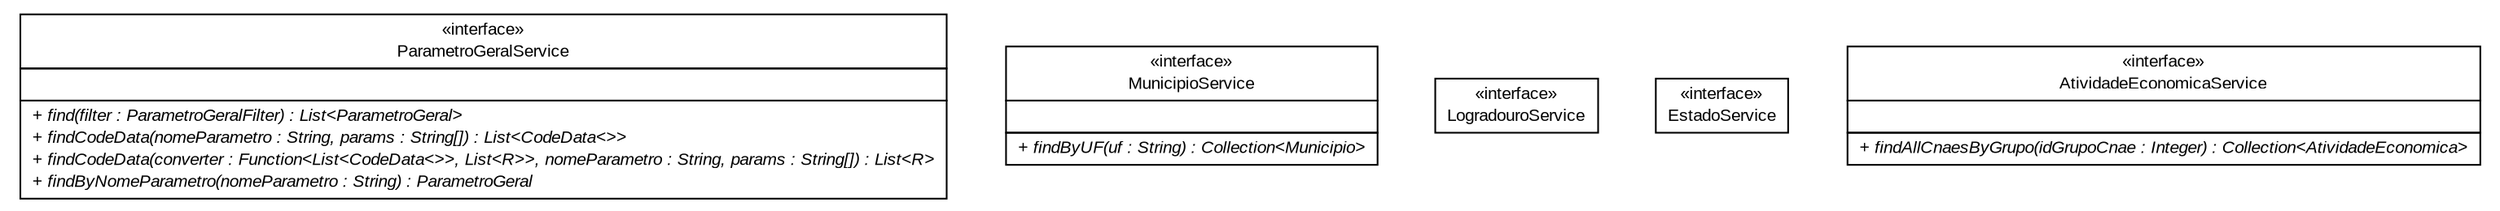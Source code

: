 #!/usr/local/bin/dot
#
# Class diagram 
# Generated by UMLGraph version R5_6 (http://www.umlgraph.org/)
#

digraph G {
	edge [fontname="arial",fontsize=10,labelfontname="arial",labelfontsize=10];
	node [fontname="arial",fontsize=10,shape=plaintext];
	nodesep=0.25;
	ranksep=0.5;
	// br.gov.to.sefaz.par.gestao.business.service.ParametroGeralService
	c68773 [label=<<table title="br.gov.to.sefaz.par.gestao.business.service.ParametroGeralService" border="0" cellborder="1" cellspacing="0" cellpadding="2" port="p" href="./ParametroGeralService.html">
		<tr><td><table border="0" cellspacing="0" cellpadding="1">
<tr><td align="center" balign="center"> &#171;interface&#187; </td></tr>
<tr><td align="center" balign="center"> ParametroGeralService </td></tr>
		</table></td></tr>
		<tr><td><table border="0" cellspacing="0" cellpadding="1">
<tr><td align="left" balign="left">  </td></tr>
		</table></td></tr>
		<tr><td><table border="0" cellspacing="0" cellpadding="1">
<tr><td align="left" balign="left"><font face="arial italic" point-size="10.0"> + find(filter : ParametroGeralFilter) : List&lt;ParametroGeral&gt; </font></td></tr>
<tr><td align="left" balign="left"><font face="arial italic" point-size="10.0"> + findCodeData(nomeParametro : String, params : String[]) : List&lt;CodeData&lt;&gt;&gt; </font></td></tr>
<tr><td align="left" balign="left"><font face="arial italic" point-size="10.0"> + findCodeData(converter : Function&lt;List&lt;CodeData&lt;&gt;&gt;, List&lt;R&gt;&gt;, nomeParametro : String, params : String[]) : List&lt;R&gt; </font></td></tr>
<tr><td align="left" balign="left"><font face="arial italic" point-size="10.0"> + findByNomeParametro(nomeParametro : String) : ParametroGeral </font></td></tr>
		</table></td></tr>
		</table>>, URL="./ParametroGeralService.html", fontname="arial", fontcolor="black", fontsize=10.0];
	// br.gov.to.sefaz.par.gestao.business.service.MunicipioService
	c68774 [label=<<table title="br.gov.to.sefaz.par.gestao.business.service.MunicipioService" border="0" cellborder="1" cellspacing="0" cellpadding="2" port="p" href="./MunicipioService.html">
		<tr><td><table border="0" cellspacing="0" cellpadding="1">
<tr><td align="center" balign="center"> &#171;interface&#187; </td></tr>
<tr><td align="center" balign="center"> MunicipioService </td></tr>
		</table></td></tr>
		<tr><td><table border="0" cellspacing="0" cellpadding="1">
<tr><td align="left" balign="left">  </td></tr>
		</table></td></tr>
		<tr><td><table border="0" cellspacing="0" cellpadding="1">
<tr><td align="left" balign="left"><font face="arial italic" point-size="10.0"> + findByUF(uf : String) : Collection&lt;Municipio&gt; </font></td></tr>
		</table></td></tr>
		</table>>, URL="./MunicipioService.html", fontname="arial", fontcolor="black", fontsize=10.0];
	// br.gov.to.sefaz.par.gestao.business.service.LogradouroService
	c68775 [label=<<table title="br.gov.to.sefaz.par.gestao.business.service.LogradouroService" border="0" cellborder="1" cellspacing="0" cellpadding="2" port="p" href="./LogradouroService.html">
		<tr><td><table border="0" cellspacing="0" cellpadding="1">
<tr><td align="center" balign="center"> &#171;interface&#187; </td></tr>
<tr><td align="center" balign="center"> LogradouroService </td></tr>
		</table></td></tr>
		</table>>, URL="./LogradouroService.html", fontname="arial", fontcolor="black", fontsize=10.0];
	// br.gov.to.sefaz.par.gestao.business.service.EstadoService
	c68776 [label=<<table title="br.gov.to.sefaz.par.gestao.business.service.EstadoService" border="0" cellborder="1" cellspacing="0" cellpadding="2" port="p" href="./EstadoService.html">
		<tr><td><table border="0" cellspacing="0" cellpadding="1">
<tr><td align="center" balign="center"> &#171;interface&#187; </td></tr>
<tr><td align="center" balign="center"> EstadoService </td></tr>
		</table></td></tr>
		</table>>, URL="./EstadoService.html", fontname="arial", fontcolor="black", fontsize=10.0];
	// br.gov.to.sefaz.par.gestao.business.service.AtividadeEconomicaService
	c68777 [label=<<table title="br.gov.to.sefaz.par.gestao.business.service.AtividadeEconomicaService" border="0" cellborder="1" cellspacing="0" cellpadding="2" port="p" href="./AtividadeEconomicaService.html">
		<tr><td><table border="0" cellspacing="0" cellpadding="1">
<tr><td align="center" balign="center"> &#171;interface&#187; </td></tr>
<tr><td align="center" balign="center"> AtividadeEconomicaService </td></tr>
		</table></td></tr>
		<tr><td><table border="0" cellspacing="0" cellpadding="1">
<tr><td align="left" balign="left">  </td></tr>
		</table></td></tr>
		<tr><td><table border="0" cellspacing="0" cellpadding="1">
<tr><td align="left" balign="left"><font face="arial italic" point-size="10.0"> + findAllCnaesByGrupo(idGrupoCnae : Integer) : Collection&lt;AtividadeEconomica&gt; </font></td></tr>
		</table></td></tr>
		</table>>, URL="./AtividadeEconomicaService.html", fontname="arial", fontcolor="black", fontsize=10.0];
}

